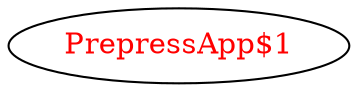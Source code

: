 digraph dependencyGraph {
 concentrate=true;
 ranksep="2.0";
 rankdir="LR"; 
 splines="ortho";
"PrepressApp$1" [fontcolor="red"];
}